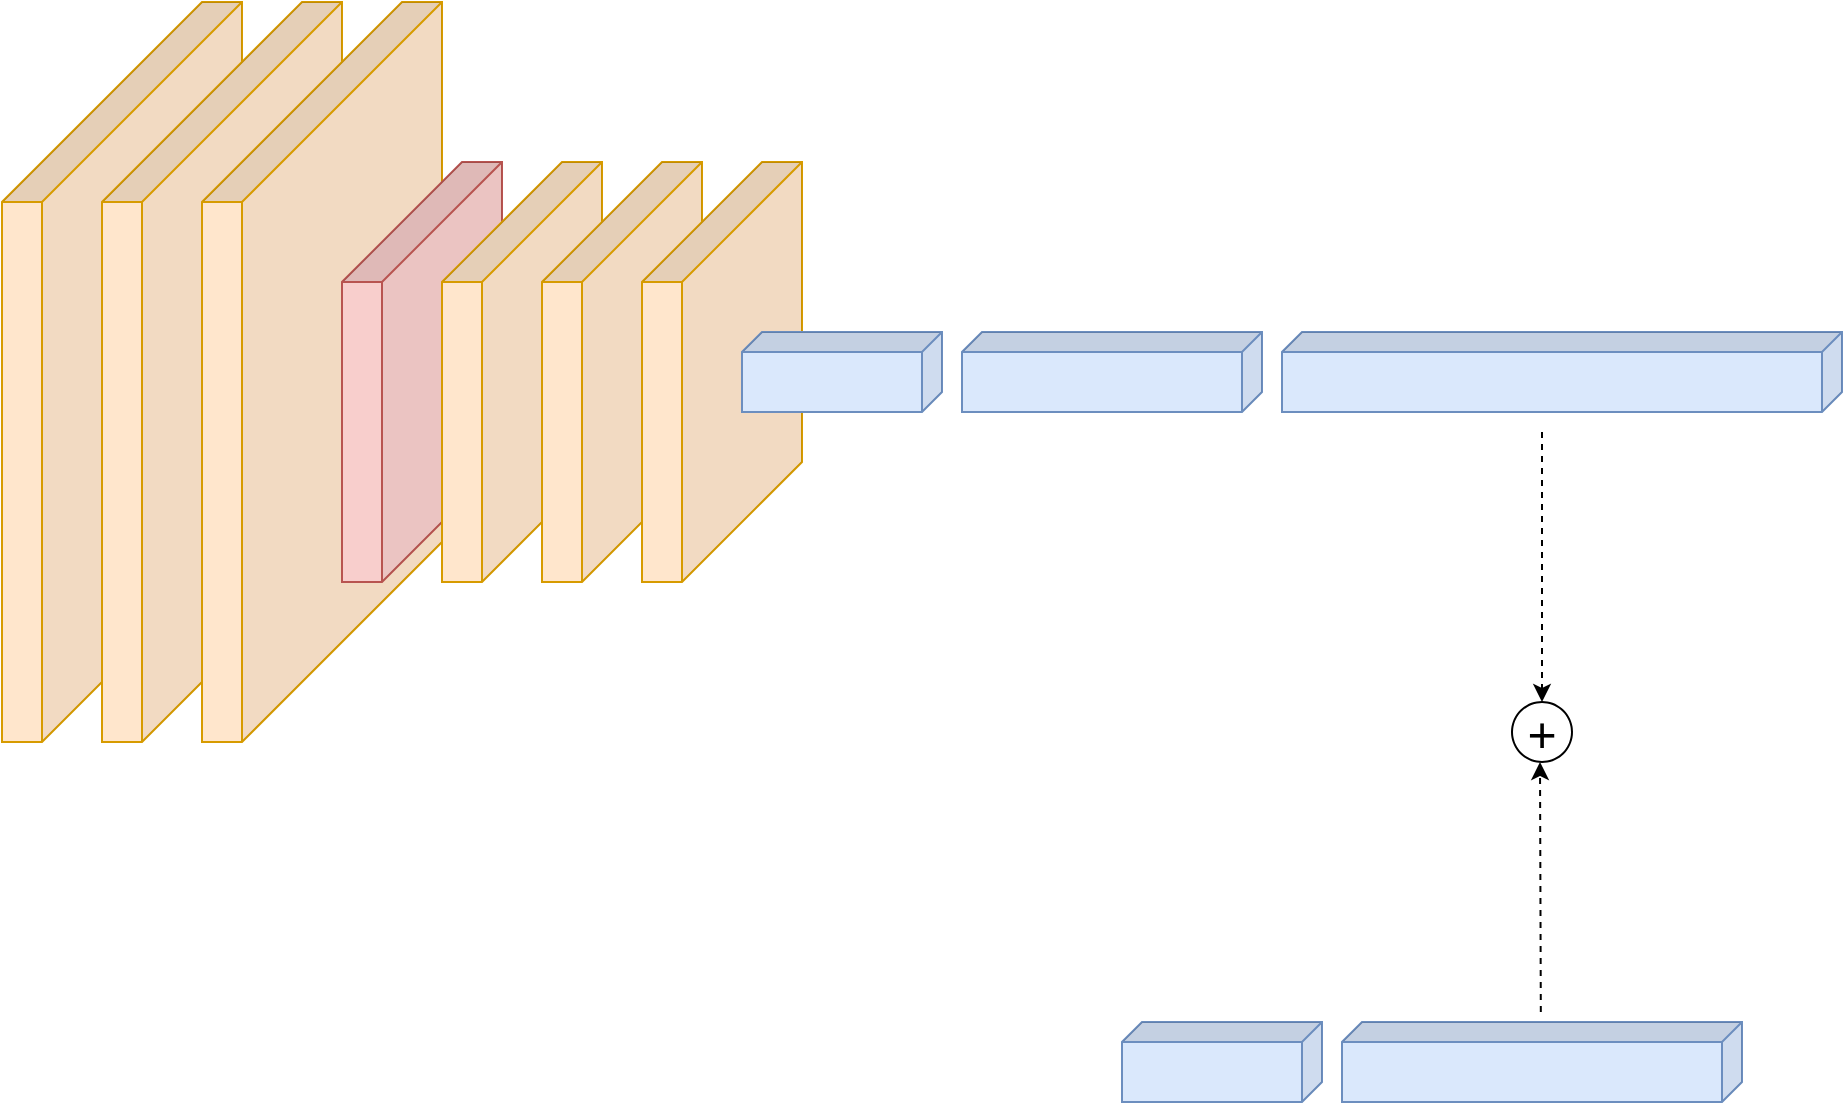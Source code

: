 <mxfile version="19.0.1" type="github">
  <diagram id="5hiqjDNLy4zyRDHusccU" name="Page-1">
    <mxGraphModel dx="1673" dy="1038" grid="1" gridSize="10" guides="1" tooltips="1" connect="1" arrows="1" fold="1" page="1" pageScale="1" pageWidth="1100" pageHeight="850" math="0" shadow="0">
      <root>
        <mxCell id="0" />
        <mxCell id="1" parent="0" />
        <mxCell id="NuxIAipGaiC-0c_ZpefP-1" value="" style="shape=cube;whiteSpace=wrap;html=1;boundedLbl=1;backgroundOutline=1;darkOpacity=0.05;darkOpacity2=0.1;direction=south;size=100;fillColor=#ffe6cc;strokeColor=#d79b00;" vertex="1" parent="1">
          <mxGeometry x="30" y="40" width="120" height="370" as="geometry" />
        </mxCell>
        <mxCell id="NuxIAipGaiC-0c_ZpefP-2" value="" style="shape=cube;whiteSpace=wrap;html=1;boundedLbl=1;backgroundOutline=1;darkOpacity=0.05;darkOpacity2=0.1;direction=south;size=100;fillColor=#ffe6cc;strokeColor=#d79b00;" vertex="1" parent="1">
          <mxGeometry x="80" y="40" width="120" height="370" as="geometry" />
        </mxCell>
        <mxCell id="NuxIAipGaiC-0c_ZpefP-3" value="" style="shape=cube;whiteSpace=wrap;html=1;boundedLbl=1;backgroundOutline=1;darkOpacity=0.05;darkOpacity2=0.1;direction=south;size=100;fillColor=#ffe6cc;strokeColor=#d79b00;" vertex="1" parent="1">
          <mxGeometry x="130" y="40" width="120" height="370" as="geometry" />
        </mxCell>
        <mxCell id="NuxIAipGaiC-0c_ZpefP-4" value="" style="shape=cube;whiteSpace=wrap;html=1;boundedLbl=1;backgroundOutline=1;darkOpacity=0.05;darkOpacity2=0.1;direction=south;size=60;fillColor=#f8cecc;strokeColor=#b85450;" vertex="1" parent="1">
          <mxGeometry x="200" y="120" width="80" height="210" as="geometry" />
        </mxCell>
        <mxCell id="NuxIAipGaiC-0c_ZpefP-5" value="" style="shape=cube;whiteSpace=wrap;html=1;boundedLbl=1;backgroundOutline=1;darkOpacity=0.05;darkOpacity2=0.1;direction=south;size=60;fillColor=#ffe6cc;strokeColor=#d79b00;" vertex="1" parent="1">
          <mxGeometry x="250" y="120" width="80" height="210" as="geometry" />
        </mxCell>
        <mxCell id="NuxIAipGaiC-0c_ZpefP-6" value="" style="shape=cube;whiteSpace=wrap;html=1;boundedLbl=1;backgroundOutline=1;darkOpacity=0.05;darkOpacity2=0.1;direction=south;size=60;fillColor=#ffe6cc;strokeColor=#d79b00;" vertex="1" parent="1">
          <mxGeometry x="300" y="120" width="80" height="210" as="geometry" />
        </mxCell>
        <mxCell id="NuxIAipGaiC-0c_ZpefP-7" value="" style="shape=cube;whiteSpace=wrap;html=1;boundedLbl=1;backgroundOutline=1;darkOpacity=0.05;darkOpacity2=0.1;direction=south;size=60;fillColor=#ffe6cc;strokeColor=#d79b00;" vertex="1" parent="1">
          <mxGeometry x="350" y="120" width="80" height="210" as="geometry" />
        </mxCell>
        <mxCell id="NuxIAipGaiC-0c_ZpefP-8" value="" style="shape=cube;whiteSpace=wrap;html=1;boundedLbl=1;backgroundOutline=1;darkOpacity=0.05;darkOpacity2=0.1;direction=south;size=10;fillColor=#dae8fc;strokeColor=#6c8ebf;" vertex="1" parent="1">
          <mxGeometry x="400" y="205" width="100" height="40" as="geometry" />
        </mxCell>
        <mxCell id="NuxIAipGaiC-0c_ZpefP-9" value="" style="shape=cube;whiteSpace=wrap;html=1;boundedLbl=1;backgroundOutline=1;darkOpacity=0.05;darkOpacity2=0.1;direction=south;size=10;fillColor=#dae8fc;strokeColor=#6c8ebf;" vertex="1" parent="1">
          <mxGeometry x="510" y="205" width="150" height="40" as="geometry" />
        </mxCell>
        <mxCell id="NuxIAipGaiC-0c_ZpefP-10" value="" style="shape=cube;whiteSpace=wrap;html=1;boundedLbl=1;backgroundOutline=1;darkOpacity=0.05;darkOpacity2=0.1;direction=south;size=10;fillColor=#dae8fc;strokeColor=#6c8ebf;" vertex="1" parent="1">
          <mxGeometry x="670" y="205" width="280" height="40" as="geometry" />
        </mxCell>
        <mxCell id="NuxIAipGaiC-0c_ZpefP-11" value="" style="shape=cube;whiteSpace=wrap;html=1;boundedLbl=1;backgroundOutline=1;darkOpacity=0.05;darkOpacity2=0.1;direction=south;size=10;fillColor=#dae8fc;strokeColor=#6c8ebf;" vertex="1" parent="1">
          <mxGeometry x="590" y="550" width="100" height="40" as="geometry" />
        </mxCell>
        <mxCell id="NuxIAipGaiC-0c_ZpefP-12" value="" style="shape=cube;whiteSpace=wrap;html=1;boundedLbl=1;backgroundOutline=1;darkOpacity=0.05;darkOpacity2=0.1;direction=south;size=10;fillColor=#dae8fc;strokeColor=#6c8ebf;" vertex="1" parent="1">
          <mxGeometry x="700" y="550" width="200" height="40" as="geometry" />
        </mxCell>
        <mxCell id="NuxIAipGaiC-0c_ZpefP-16" value="" style="endArrow=classic;html=1;rounded=0;dashed=1;" edge="1" parent="1">
          <mxGeometry width="50" height="50" relative="1" as="geometry">
            <mxPoint x="800" y="255" as="sourcePoint" />
            <mxPoint x="800" y="390" as="targetPoint" />
          </mxGeometry>
        </mxCell>
        <mxCell id="NuxIAipGaiC-0c_ZpefP-18" value="" style="endArrow=classic;html=1;rounded=0;dashed=1;" edge="1" parent="1">
          <mxGeometry width="50" height="50" relative="1" as="geometry">
            <mxPoint x="799.41" y="545" as="sourcePoint" />
            <mxPoint x="799" y="420" as="targetPoint" />
          </mxGeometry>
        </mxCell>
        <mxCell id="NuxIAipGaiC-0c_ZpefP-19" value="&lt;font style=&quot;font-size: 25px;&quot;&gt;+&lt;/font&gt;" style="ellipse;whiteSpace=wrap;html=1;aspect=fixed;sketch=1;fillWeight=-1;hachureGap=-2;hachureAngle=-40;jiggle=0;disableMultiStroke=0;disableMultiStrokeFill=0;curveFitting=1;simplification=0;" vertex="1" parent="1">
          <mxGeometry x="785" y="390" width="30" height="30" as="geometry" />
        </mxCell>
      </root>
    </mxGraphModel>
  </diagram>
</mxfile>
